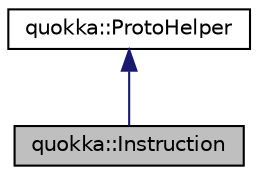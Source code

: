 digraph "quokka::Instruction"
{
 // LATEX_PDF_SIZE
  edge [fontname="Helvetica",fontsize="10",labelfontname="Helvetica",labelfontsize="10"];
  node [fontname="Helvetica",fontsize="10",shape=record];
  Node1 [label="quokka::Instruction",height=0.2,width=0.4,color="black", fillcolor="grey75", style="filled", fontcolor="black",tooltip=" "];
  Node2 -> Node1 [dir="back",color="midnightblue",fontsize="10",style="solid",fontname="Helvetica"];
  Node2 [label="quokka::ProtoHelper",height=0.2,width=0.4,color="black", fillcolor="white", style="filled",URL="$classquokka_1_1ProtoHelper.html",tooltip=" "];
}
